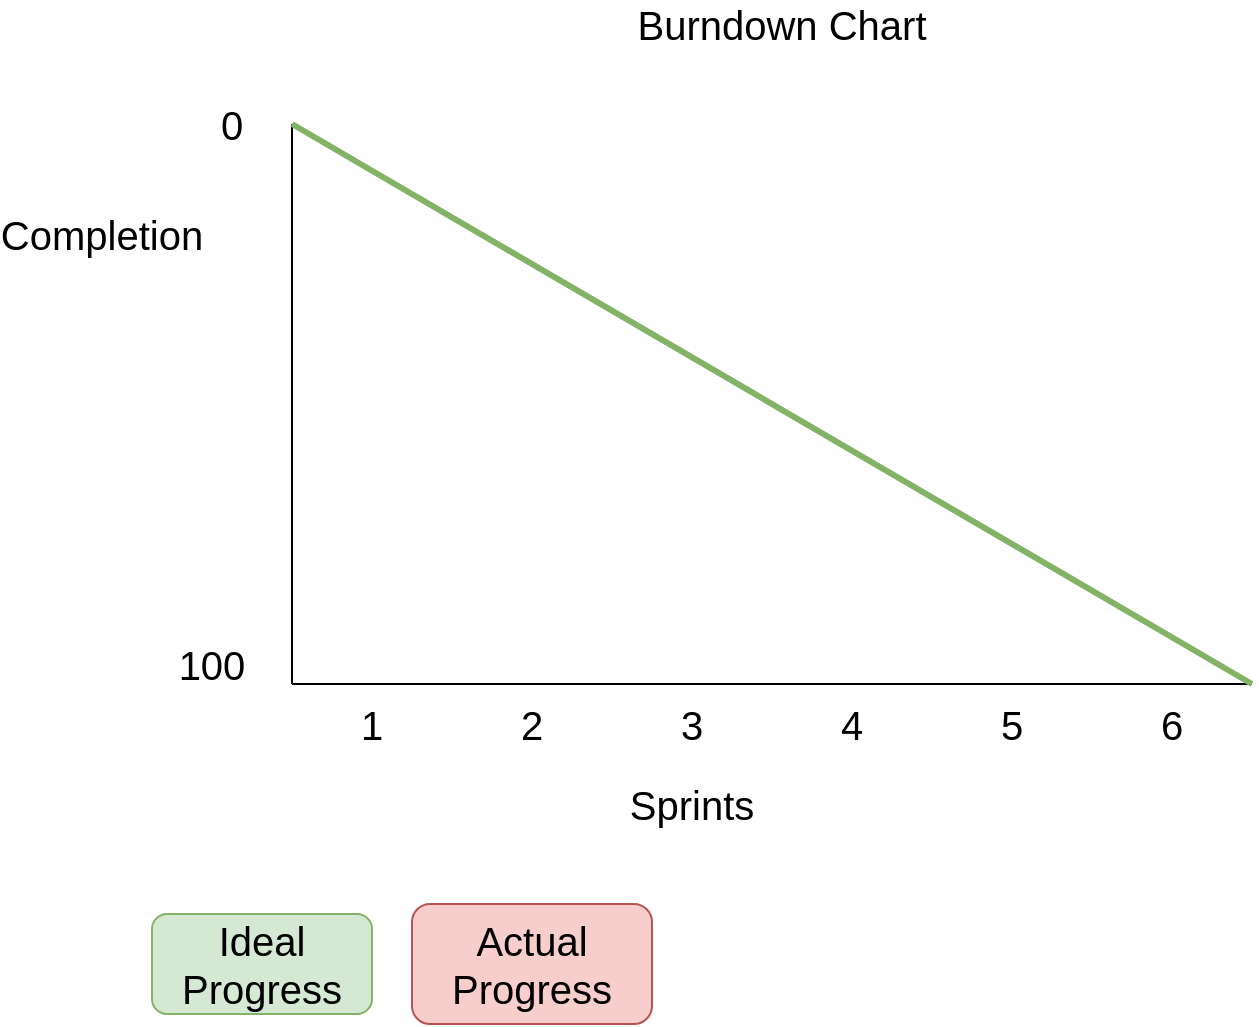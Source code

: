 <mxfile version="12.9.3" type="device"><diagram id="KpwAVp8OKEBLAy1XclGQ" name="Page-1"><mxGraphModel dx="1422" dy="762" grid="1" gridSize="10" guides="1" tooltips="1" connect="1" arrows="1" fold="1" page="1" pageScale="1" pageWidth="850" pageHeight="1100" math="0" shadow="0"><root><mxCell id="0"/><mxCell id="1" parent="0"/><mxCell id="GiWjJLr8ObrrrdvogujX-1" value="" style="endArrow=none;html=1;" edge="1" parent="1"><mxGeometry width="50" height="50" relative="1" as="geometry"><mxPoint x="160" y="440" as="sourcePoint"/><mxPoint x="160" y="160" as="targetPoint"/></mxGeometry></mxCell><mxCell id="GiWjJLr8ObrrrdvogujX-2" value="" style="endArrow=none;html=1;" edge="1" parent="1"><mxGeometry width="50" height="50" relative="1" as="geometry"><mxPoint x="160" y="440" as="sourcePoint"/><mxPoint x="640" y="440" as="targetPoint"/></mxGeometry></mxCell><mxCell id="GiWjJLr8ObrrrdvogujX-4" value="" style="endArrow=none;html=1;fillColor=#d5e8d4;strokeColor=#82b366;strokeWidth=3;" edge="1" parent="1"><mxGeometry width="50" height="50" relative="1" as="geometry"><mxPoint x="640" y="440" as="sourcePoint"/><mxPoint x="160" y="160" as="targetPoint"/></mxGeometry></mxCell><mxCell id="GiWjJLr8ObrrrdvogujX-5" value="Burndown Chart" style="text;html=1;strokeColor=none;fillColor=none;align=center;verticalAlign=middle;whiteSpace=wrap;rounded=0;fontSize=20;" vertex="1" parent="1"><mxGeometry x="330" y="100" width="150" height="20" as="geometry"/></mxCell><mxCell id="GiWjJLr8ObrrrdvogujX-6" value="Ideal Progress" style="rounded=1;whiteSpace=wrap;html=1;fontSize=20;fillColor=#d5e8d4;strokeColor=#82b366;" vertex="1" parent="1"><mxGeometry x="90" y="555" width="110" height="50" as="geometry"/></mxCell><mxCell id="GiWjJLr8ObrrrdvogujX-7" value="Actual Progress" style="rounded=1;whiteSpace=wrap;html=1;fontSize=20;fillColor=#f8cecc;strokeColor=#b85450;" vertex="1" parent="1"><mxGeometry x="220" y="550" width="120" height="60" as="geometry"/></mxCell><mxCell id="GiWjJLr8ObrrrdvogujX-8" value="Sprints" style="text;html=1;strokeColor=none;fillColor=none;align=center;verticalAlign=middle;whiteSpace=wrap;rounded=0;fontSize=20;" vertex="1" parent="1"><mxGeometry x="320" y="490" width="80" height="20" as="geometry"/></mxCell><mxCell id="GiWjJLr8ObrrrdvogujX-9" value="1" style="text;html=1;strokeColor=none;fillColor=none;align=center;verticalAlign=middle;whiteSpace=wrap;rounded=0;fontSize=20;" vertex="1" parent="1"><mxGeometry x="180" y="450" width="40" height="20" as="geometry"/></mxCell><mxCell id="GiWjJLr8ObrrrdvogujX-10" value="2" style="text;html=1;strokeColor=none;fillColor=none;align=center;verticalAlign=middle;whiteSpace=wrap;rounded=0;fontSize=20;" vertex="1" parent="1"><mxGeometry x="260" y="450" width="40" height="20" as="geometry"/></mxCell><mxCell id="GiWjJLr8ObrrrdvogujX-11" value="Completion" style="text;html=1;strokeColor=none;fillColor=none;align=center;verticalAlign=middle;whiteSpace=wrap;rounded=0;fontSize=20;" vertex="1" parent="1"><mxGeometry x="30" y="200" width="70" height="30" as="geometry"/></mxCell><mxCell id="GiWjJLr8ObrrrdvogujX-12" value="0" style="text;html=1;strokeColor=none;fillColor=none;align=center;verticalAlign=middle;whiteSpace=wrap;rounded=0;fontSize=20;" vertex="1" parent="1"><mxGeometry x="110" y="150" width="40" height="20" as="geometry"/></mxCell><mxCell id="GiWjJLr8ObrrrdvogujX-13" value="100" style="text;html=1;strokeColor=none;fillColor=none;align=center;verticalAlign=middle;whiteSpace=wrap;rounded=0;fontSize=20;" vertex="1" parent="1"><mxGeometry x="100" y="420" width="40" height="20" as="geometry"/></mxCell><mxCell id="GiWjJLr8ObrrrdvogujX-15" value="3" style="text;html=1;strokeColor=none;fillColor=none;align=center;verticalAlign=middle;whiteSpace=wrap;rounded=0;fontSize=20;" vertex="1" parent="1"><mxGeometry x="340" y="450" width="40" height="20" as="geometry"/></mxCell><mxCell id="GiWjJLr8ObrrrdvogujX-16" value="4" style="text;html=1;strokeColor=none;fillColor=none;align=center;verticalAlign=middle;whiteSpace=wrap;rounded=0;fontSize=20;" vertex="1" parent="1"><mxGeometry x="420" y="450" width="40" height="20" as="geometry"/></mxCell><mxCell id="GiWjJLr8ObrrrdvogujX-17" value="5" style="text;html=1;strokeColor=none;fillColor=none;align=center;verticalAlign=middle;whiteSpace=wrap;rounded=0;fontSize=20;" vertex="1" parent="1"><mxGeometry x="500" y="450" width="40" height="20" as="geometry"/></mxCell><mxCell id="GiWjJLr8ObrrrdvogujX-18" value="6" style="text;html=1;strokeColor=none;fillColor=none;align=center;verticalAlign=middle;whiteSpace=wrap;rounded=0;fontSize=20;" vertex="1" parent="1"><mxGeometry x="580" y="450" width="40" height="20" as="geometry"/></mxCell></root></mxGraphModel></diagram></mxfile>